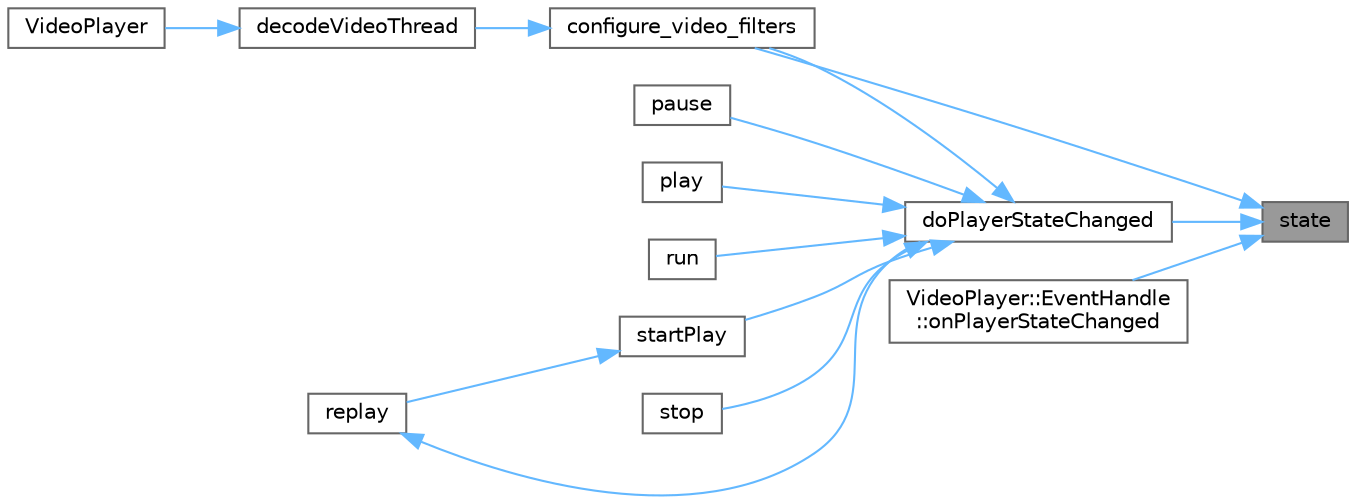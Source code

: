 digraph "state"
{
 // LATEX_PDF_SIZE
  bgcolor="transparent";
  edge [fontname=Helvetica,fontsize=10,labelfontname=Helvetica,labelfontsize=10];
  node [fontname=Helvetica,fontsize=10,shape=box,height=0.2,width=0.4];
  rankdir="RL";
  Node1 [id="Node000001",label="state",height=0.2,width=0.4,color="gray40", fillcolor="grey60", style="filled", fontcolor="black",tooltip="获取播放器状态"];
  Node1 -> Node2 [id="edge1_Node000001_Node000002",dir="back",color="steelblue1",style="solid",tooltip=" "];
  Node2 [id="Node000002",label="configure_video_filters",height=0.2,width=0.4,color="grey40", fillcolor="white", style="filled",URL="$class_video_player.html#aed20f78ebe0b43d0e204e06be360f606",tooltip="配置视频滤镜"];
  Node2 -> Node3 [id="edge2_Node000002_Node000003",dir="back",color="steelblue1",style="solid",tooltip=" "];
  Node3 [id="Node000003",label="decodeVideoThread",height=0.2,width=0.4,color="grey40", fillcolor="white", style="filled",URL="$class_video_player.html#a3dc80fcbdb85689f912b45f6eb534028",tooltip="视频解码线程函数"];
  Node3 -> Node4 [id="edge3_Node000003_Node000004",dir="back",color="steelblue1",style="solid",tooltip=" "];
  Node4 [id="Node000004",label="VideoPlayer",height=0.2,width=0.4,color="grey40", fillcolor="white", style="filled",URL="$class_video_player.html#a9f13805a2a52cdaa95bd96248941e89b",tooltip="构造函数"];
  Node1 -> Node5 [id="edge4_Node000001_Node000005",dir="back",color="steelblue1",style="solid",tooltip=" "];
  Node5 [id="Node000005",label="doPlayerStateChanged",height=0.2,width=0.4,color="grey40", fillcolor="white", style="filled",URL="$class_video_player.html#a22bc616c65129c31d2c75f4ed881c44a",tooltip="播放器状态变更回调"];
  Node5 -> Node2 [id="edge5_Node000005_Node000002",dir="back",color="steelblue1",style="solid",tooltip=" "];
  Node5 -> Node6 [id="edge6_Node000005_Node000006",dir="back",color="steelblue1",style="solid",tooltip=" "];
  Node6 [id="Node000006",label="pause",height=0.2,width=0.4,color="grey40", fillcolor="white", style="filled",URL="$class_video_player.html#a2853250ac5b9806e29d41f6f37b3b7f0",tooltip="暂停播放"];
  Node5 -> Node7 [id="edge7_Node000005_Node000007",dir="back",color="steelblue1",style="solid",tooltip=" "];
  Node7 [id="Node000007",label="play",height=0.2,width=0.4,color="grey40", fillcolor="white", style="filled",URL="$class_video_player.html#a0fd902a086b972b820de2959bc9dcaea",tooltip="继续播放"];
  Node5 -> Node8 [id="edge8_Node000005_Node000008",dir="back",color="steelblue1",style="solid",tooltip=" "];
  Node8 [id="Node000008",label="run",height=0.2,width=0.4,color="grey40", fillcolor="white", style="filled",URL="$class_video_player.html#a13a43e6d814de94978c515cb084873b1",tooltip="读取视频文件线程函数"];
  Node5 -> Node9 [id="edge9_Node000005_Node000009",dir="back",color="steelblue1",style="solid",tooltip=" "];
  Node9 [id="Node000009",label="startPlay",height=0.2,width=0.4,color="grey40", fillcolor="white", style="filled",URL="$class_video_player.html#a162d83f6026c9f6be69d9c74a9979bc9",tooltip="开始播放"];
  Node9 -> Node10 [id="edge10_Node000009_Node000010",dir="back",color="steelblue1",style="solid",tooltip=" "];
  Node10 [id="Node000010",label="replay",height=0.2,width=0.4,color="grey40", fillcolor="white", style="filled",URL="$class_video_player.html#a97827e51f022776ec533db2579e110a5",tooltip="重新播放"];
  Node10 -> Node5 [id="edge11_Node000010_Node000005",dir="back",color="steelblue1",style="solid",tooltip=" "];
  Node5 -> Node11 [id="edge12_Node000005_Node000011",dir="back",color="steelblue1",style="solid",tooltip=" "];
  Node11 [id="Node000011",label="stop",height=0.2,width=0.4,color="grey40", fillcolor="white", style="filled",URL="$class_video_player.html#af116cf31ffdcae8c9cd5bb184d339a77",tooltip="停止播放"];
  Node1 -> Node12 [id="edge13_Node000001_Node000012",dir="back",color="steelblue1",style="solid",tooltip=" "];
  Node12 [id="Node000012",label="VideoPlayer::EventHandle\l::onPlayerStateChanged",height=0.2,width=0.4,color="grey40", fillcolor="white", style="filled",URL="$class_video_player_1_1_event_handle.html#a8f34ddbe364ee8d039dca94b8e31564b",tooltip="播放器状态变更回调"];
}
